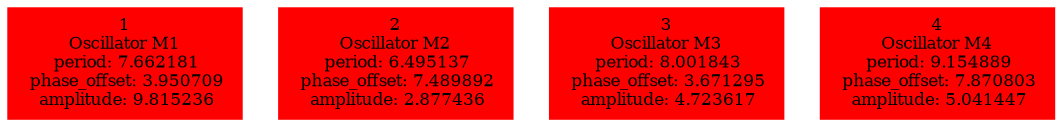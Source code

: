  digraph g{ forcelabels=true;
1 [label=<1<BR />Oscillator M1<BR /> period: 7.662181<BR /> phase_offset: 3.950709<BR /> amplitude: 9.815236>, shape=box,color=red,style=filled,fontsize=8];2 [label=<2<BR />Oscillator M2<BR /> period: 6.495137<BR /> phase_offset: 7.489892<BR /> amplitude: 2.877436>, shape=box,color=red,style=filled,fontsize=8];3 [label=<3<BR />Oscillator M3<BR /> period: 8.001843<BR /> phase_offset: 3.671295<BR /> amplitude: 4.723617>, shape=box,color=red,style=filled,fontsize=8];4 [label=<4<BR />Oscillator M4<BR /> period: 9.154889<BR /> phase_offset: 7.870803<BR /> amplitude: 5.041447>, shape=box,color=red,style=filled,fontsize=8]; }
